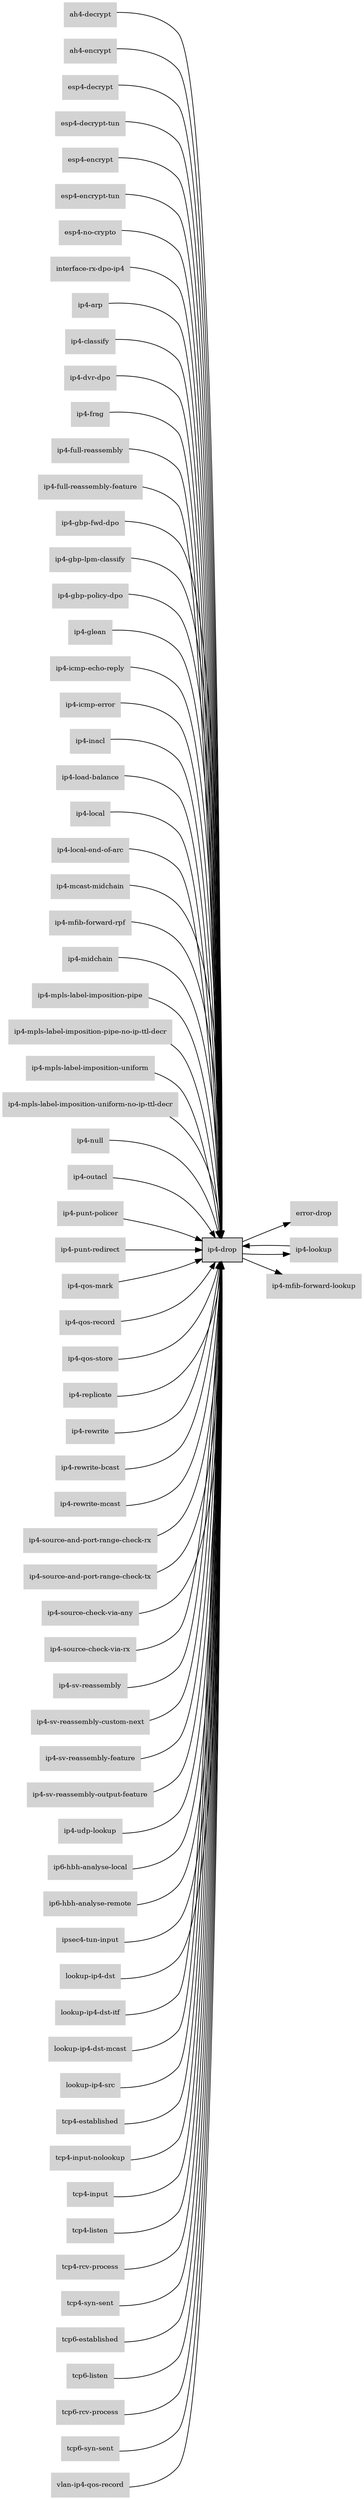 digraph "ip4_drop_subgraph" {
  rankdir=LR;
  node [shape=box, style=filled, fontsize=10, color=lightgray, fontcolor=black, fillcolor=lightgray];
  "ip4-drop" [color=black, fontcolor=black, fillcolor=lightgray];
  edge [fontsize=8];
  "ah4-decrypt" -> "ip4-drop";
  "ah4-encrypt" -> "ip4-drop";
  "esp4-decrypt" -> "ip4-drop";
  "esp4-decrypt-tun" -> "ip4-drop";
  "esp4-encrypt" -> "ip4-drop";
  "esp4-encrypt-tun" -> "ip4-drop";
  "esp4-no-crypto" -> "ip4-drop";
  "interface-rx-dpo-ip4" -> "ip4-drop";
  "ip4-arp" -> "ip4-drop";
  "ip4-classify" -> "ip4-drop";
  "ip4-drop" -> "error-drop";
  "ip4-drop" -> "ip4-lookup";
  "ip4-drop" -> "ip4-mfib-forward-lookup";
  "ip4-dvr-dpo" -> "ip4-drop";
  "ip4-frag" -> "ip4-drop";
  "ip4-full-reassembly" -> "ip4-drop";
  "ip4-full-reassembly-feature" -> "ip4-drop";
  "ip4-gbp-fwd-dpo" -> "ip4-drop";
  "ip4-gbp-lpm-classify" -> "ip4-drop";
  "ip4-gbp-policy-dpo" -> "ip4-drop";
  "ip4-glean" -> "ip4-drop";
  "ip4-icmp-echo-reply" -> "ip4-drop";
  "ip4-icmp-error" -> "ip4-drop";
  "ip4-inacl" -> "ip4-drop";
  "ip4-load-balance" -> "ip4-drop";
  "ip4-local" -> "ip4-drop";
  "ip4-local-end-of-arc" -> "ip4-drop";
  "ip4-lookup" -> "ip4-drop";
  "ip4-mcast-midchain" -> "ip4-drop";
  "ip4-mfib-forward-rpf" -> "ip4-drop";
  "ip4-midchain" -> "ip4-drop";
  "ip4-mpls-label-imposition-pipe" -> "ip4-drop";
  "ip4-mpls-label-imposition-pipe-no-ip-ttl-decr" -> "ip4-drop";
  "ip4-mpls-label-imposition-uniform" -> "ip4-drop";
  "ip4-mpls-label-imposition-uniform-no-ip-ttl-decr" -> "ip4-drop";
  "ip4-null" -> "ip4-drop";
  "ip4-outacl" -> "ip4-drop";
  "ip4-punt-policer" -> "ip4-drop";
  "ip4-punt-redirect" -> "ip4-drop";
  "ip4-qos-mark" -> "ip4-drop";
  "ip4-qos-record" -> "ip4-drop";
  "ip4-qos-store" -> "ip4-drop";
  "ip4-replicate" -> "ip4-drop";
  "ip4-rewrite" -> "ip4-drop";
  "ip4-rewrite-bcast" -> "ip4-drop";
  "ip4-rewrite-mcast" -> "ip4-drop";
  "ip4-source-and-port-range-check-rx" -> "ip4-drop";
  "ip4-source-and-port-range-check-tx" -> "ip4-drop";
  "ip4-source-check-via-any" -> "ip4-drop";
  "ip4-source-check-via-rx" -> "ip4-drop";
  "ip4-sv-reassembly" -> "ip4-drop";
  "ip4-sv-reassembly-custom-next" -> "ip4-drop";
  "ip4-sv-reassembly-feature" -> "ip4-drop";
  "ip4-sv-reassembly-output-feature" -> "ip4-drop";
  "ip4-udp-lookup" -> "ip4-drop";
  "ip6-hbh-analyse-local" -> "ip4-drop";
  "ip6-hbh-analyse-remote" -> "ip4-drop";
  "ipsec4-tun-input" -> "ip4-drop";
  "lookup-ip4-dst" -> "ip4-drop";
  "lookup-ip4-dst-itf" -> "ip4-drop";
  "lookup-ip4-dst-mcast" -> "ip4-drop";
  "lookup-ip4-src" -> "ip4-drop";
  "tcp4-established" -> "ip4-drop";
  "tcp4-input-nolookup" -> "ip4-drop";
  "tcp4-input" -> "ip4-drop";
  "tcp4-listen" -> "ip4-drop";
  "tcp4-rcv-process" -> "ip4-drop";
  "tcp4-syn-sent" -> "ip4-drop";
  "tcp6-established" -> "ip4-drop";
  "tcp6-listen" -> "ip4-drop";
  "tcp6-rcv-process" -> "ip4-drop";
  "tcp6-syn-sent" -> "ip4-drop";
  "vlan-ip4-qos-record" -> "ip4-drop";
}
